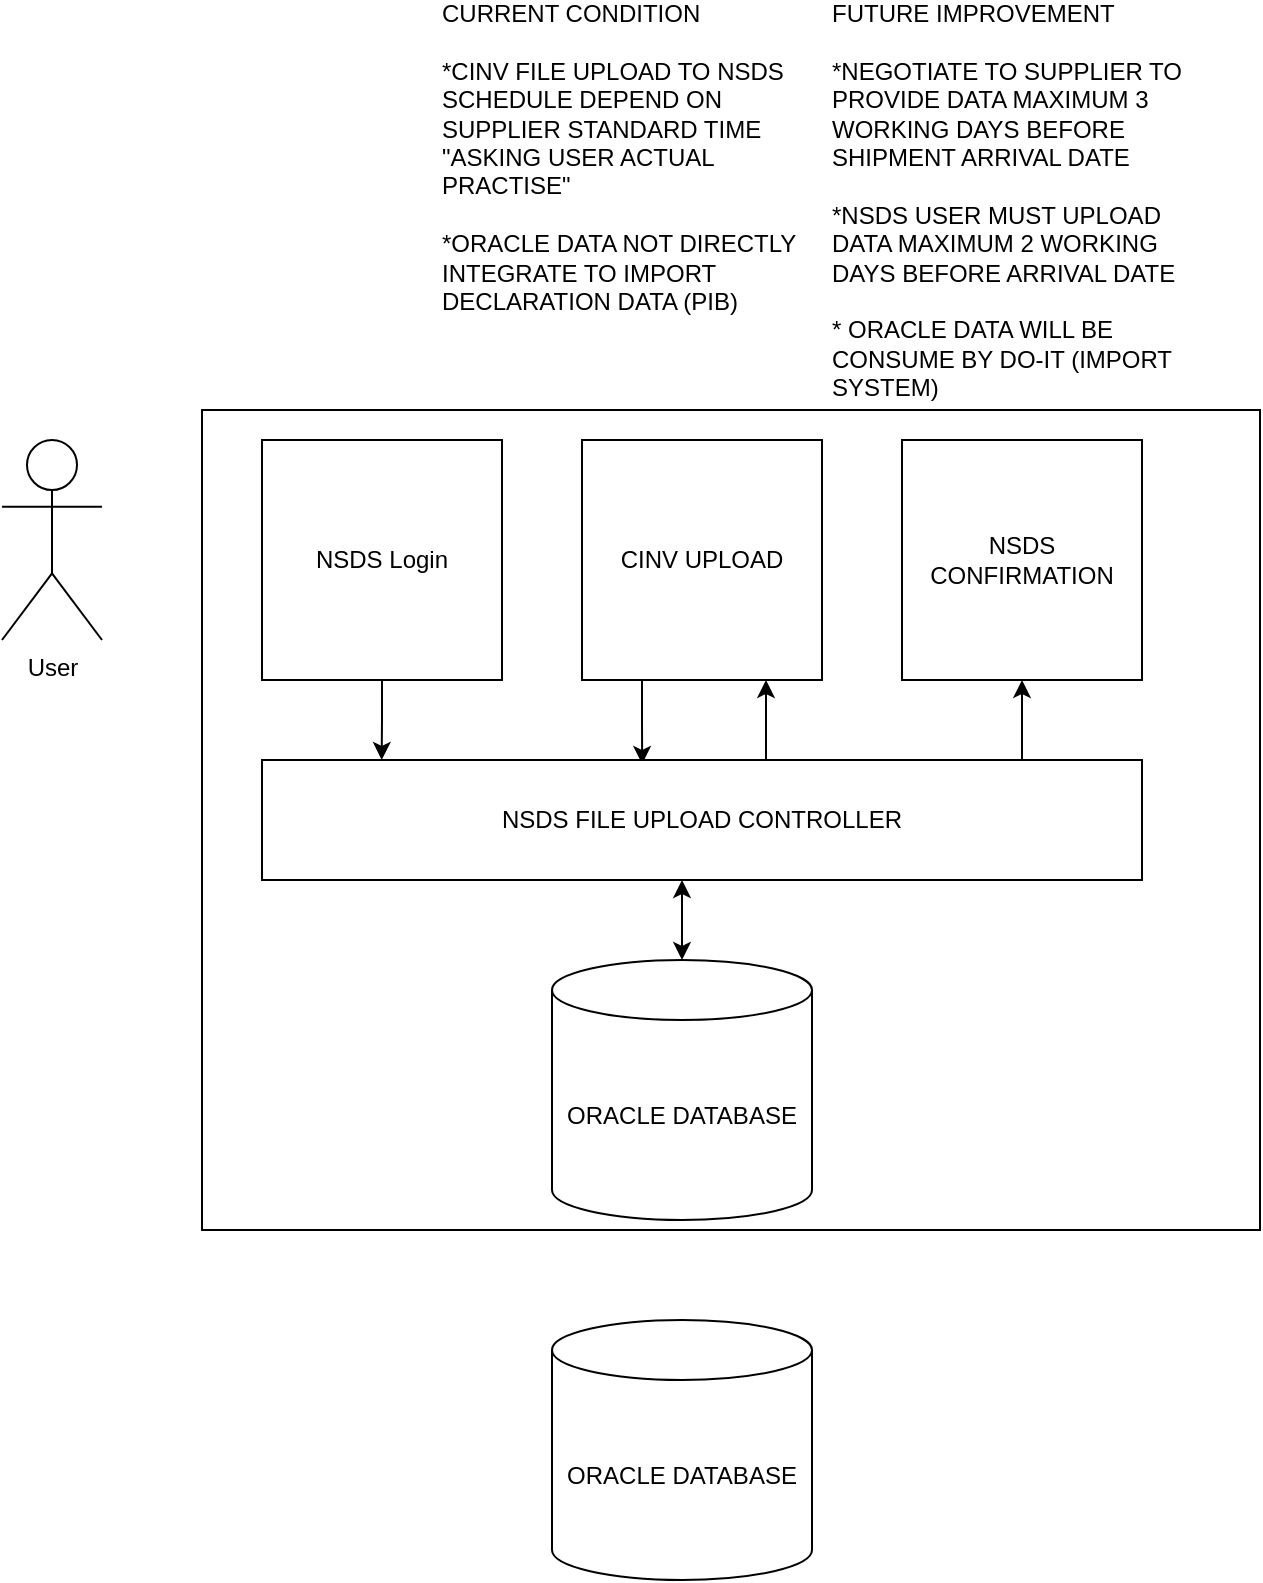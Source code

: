 <mxfile version="15.7.0" type="github">
  <diagram id="h0lRl23aUECnAmZVRxoX" name="Page-1">
    <mxGraphModel dx="1108" dy="1581" grid="1" gridSize="10" guides="1" tooltips="1" connect="1" arrows="1" fold="1" page="1" pageScale="1" pageWidth="827" pageHeight="1169" math="0" shadow="0">
      <root>
        <mxCell id="0" />
        <mxCell id="1" parent="0" />
        <mxCell id="yS3bzjLrTuG16rpBDf_M-22" value="" style="rounded=0;whiteSpace=wrap;html=1;align=left;" vertex="1" parent="1">
          <mxGeometry x="210" y="65" width="529" height="410" as="geometry" />
        </mxCell>
        <mxCell id="yS3bzjLrTuG16rpBDf_M-1" value="User" style="shape=umlActor;verticalLabelPosition=bottom;verticalAlign=top;html=1;outlineConnect=0;" vertex="1" parent="1">
          <mxGeometry x="110" y="80" width="50" height="100" as="geometry" />
        </mxCell>
        <mxCell id="yS3bzjLrTuG16rpBDf_M-11" style="edgeStyle=orthogonalEdgeStyle;rounded=0;orthogonalLoop=1;jettySize=auto;html=1;exitX=0.5;exitY=1;exitDx=0;exitDy=0;entryX=0.136;entryY=0;entryDx=0;entryDy=0;entryPerimeter=0;" edge="1" parent="1" source="yS3bzjLrTuG16rpBDf_M-3" target="yS3bzjLrTuG16rpBDf_M-7">
          <mxGeometry relative="1" as="geometry" />
        </mxCell>
        <mxCell id="yS3bzjLrTuG16rpBDf_M-3" value="NSDS Login" style="whiteSpace=wrap;html=1;aspect=fixed;" vertex="1" parent="1">
          <mxGeometry x="240" y="80" width="120" height="120" as="geometry" />
        </mxCell>
        <mxCell id="yS3bzjLrTuG16rpBDf_M-14" style="edgeStyle=orthogonalEdgeStyle;rounded=0;orthogonalLoop=1;jettySize=auto;html=1;exitX=0.25;exitY=1;exitDx=0;exitDy=0;entryX=0.432;entryY=0.033;entryDx=0;entryDy=0;entryPerimeter=0;" edge="1" parent="1" source="yS3bzjLrTuG16rpBDf_M-5" target="yS3bzjLrTuG16rpBDf_M-7">
          <mxGeometry relative="1" as="geometry" />
        </mxCell>
        <mxCell id="yS3bzjLrTuG16rpBDf_M-5" value="CINV UPLOAD" style="whiteSpace=wrap;html=1;aspect=fixed;" vertex="1" parent="1">
          <mxGeometry x="400" y="80" width="120" height="120" as="geometry" />
        </mxCell>
        <mxCell id="yS3bzjLrTuG16rpBDf_M-6" value="NSDS CONFIRMATION" style="whiteSpace=wrap;html=1;aspect=fixed;" vertex="1" parent="1">
          <mxGeometry x="560" y="80" width="120" height="120" as="geometry" />
        </mxCell>
        <mxCell id="yS3bzjLrTuG16rpBDf_M-7" value="NSDS FILE UPLOAD CONTROLLER" style="rounded=0;whiteSpace=wrap;html=1;" vertex="1" parent="1">
          <mxGeometry x="240" y="240" width="440" height="60" as="geometry" />
        </mxCell>
        <mxCell id="yS3bzjLrTuG16rpBDf_M-8" value="ORACLE DATABASE" style="shape=cylinder3;whiteSpace=wrap;html=1;boundedLbl=1;backgroundOutline=1;size=15;" vertex="1" parent="1">
          <mxGeometry x="385" y="340" width="130" height="130" as="geometry" />
        </mxCell>
        <mxCell id="yS3bzjLrTuG16rpBDf_M-9" value="" style="endArrow=classic;startArrow=classic;html=1;rounded=0;exitX=0.5;exitY=0;exitDx=0;exitDy=0;exitPerimeter=0;" edge="1" parent="1" source="yS3bzjLrTuG16rpBDf_M-8">
          <mxGeometry width="50" height="50" relative="1" as="geometry">
            <mxPoint x="390" y="330" as="sourcePoint" />
            <mxPoint x="450" y="300" as="targetPoint" />
          </mxGeometry>
        </mxCell>
        <mxCell id="yS3bzjLrTuG16rpBDf_M-15" value="" style="endArrow=classic;html=1;rounded=0;entryX=0.5;entryY=1;entryDx=0;entryDy=0;" edge="1" parent="1" target="yS3bzjLrTuG16rpBDf_M-6">
          <mxGeometry width="50" height="50" relative="1" as="geometry">
            <mxPoint x="620" y="240" as="sourcePoint" />
            <mxPoint x="440" y="280" as="targetPoint" />
          </mxGeometry>
        </mxCell>
        <mxCell id="yS3bzjLrTuG16rpBDf_M-17" value="&lt;div&gt;CURRENT CONDITION&lt;/div&gt;&lt;div&gt;&lt;br&gt;&lt;/div&gt;&lt;div align=&quot;left&quot;&gt;*CINV FILE UPLOAD TO NSDS SCHEDULE DEPEND ON SUPPLIER STANDARD TIME &quot;ASKING USER ACTUAL PRACTISE&quot;&lt;br&gt;&lt;/div&gt;&lt;div align=&quot;left&quot;&gt;&lt;br&gt;&lt;/div&gt;&lt;div align=&quot;left&quot;&gt;*ORACLE DATA NOT DIRECTLY INTEGRATE TO IMPORT DECLARATION DATA (PIB)&lt;br&gt;&lt;/div&gt;&lt;div align=&quot;left&quot;&gt;&lt;br&gt;&lt;/div&gt;&lt;div align=&quot;left&quot;&gt;&lt;br&gt;&lt;/div&gt;" style="text;html=1;strokeColor=none;fillColor=none;spacing=5;spacingTop=-20;whiteSpace=wrap;overflow=hidden;rounded=0;align=left;" vertex="1" parent="1">
          <mxGeometry x="325" y="-130" width="190" height="160" as="geometry" />
        </mxCell>
        <mxCell id="yS3bzjLrTuG16rpBDf_M-18" value="" style="endArrow=classic;html=1;rounded=0;" edge="1" parent="1">
          <mxGeometry width="50" height="50" relative="1" as="geometry">
            <mxPoint x="492" y="240" as="sourcePoint" />
            <mxPoint x="492" y="200" as="targetPoint" />
            <Array as="points" />
          </mxGeometry>
        </mxCell>
        <mxCell id="yS3bzjLrTuG16rpBDf_M-19" value="&lt;div&gt;FUTURE IMPROVEMENT&lt;br&gt;&lt;/div&gt;&lt;div&gt;&lt;br&gt;&lt;/div&gt;&lt;div align=&quot;left&quot;&gt;*NEGOTIATE TO SUPPLIER TO PROVIDE DATA MAXIMUM 3 WORKING DAYS BEFORE SHIPMENT ARRIVAL DATE&lt;br&gt;&lt;/div&gt;&lt;div align=&quot;left&quot;&gt;&lt;br&gt;&lt;/div&gt;&lt;div align=&quot;left&quot;&gt;*NSDS USER MUST UPLOAD DATA MAXIMUM 2 WORKING DAYS BEFORE ARRIVAL DATE&lt;/div&gt;&lt;div align=&quot;left&quot;&gt;&lt;br&gt;&lt;/div&gt;&lt;div align=&quot;left&quot;&gt;* ORACLE DATA WILL BE CONSUME BY DO-IT (IMPORT SYSTEM)&lt;br&gt;&lt;/div&gt;&lt;div align=&quot;left&quot;&gt;&lt;br&gt;&lt;/div&gt;&lt;div align=&quot;left&quot;&gt;&lt;br&gt;&lt;/div&gt;" style="text;html=1;strokeColor=none;fillColor=none;spacing=5;spacingTop=-20;whiteSpace=wrap;overflow=hidden;rounded=0;align=left;" vertex="1" parent="1">
          <mxGeometry x="520" y="-130" width="190" height="200" as="geometry" />
        </mxCell>
        <mxCell id="yS3bzjLrTuG16rpBDf_M-23" value="ORACLE DATABASE" style="shape=cylinder3;whiteSpace=wrap;html=1;boundedLbl=1;backgroundOutline=1;size=15;" vertex="1" parent="1">
          <mxGeometry x="385" y="520" width="130" height="130" as="geometry" />
        </mxCell>
      </root>
    </mxGraphModel>
  </diagram>
</mxfile>
